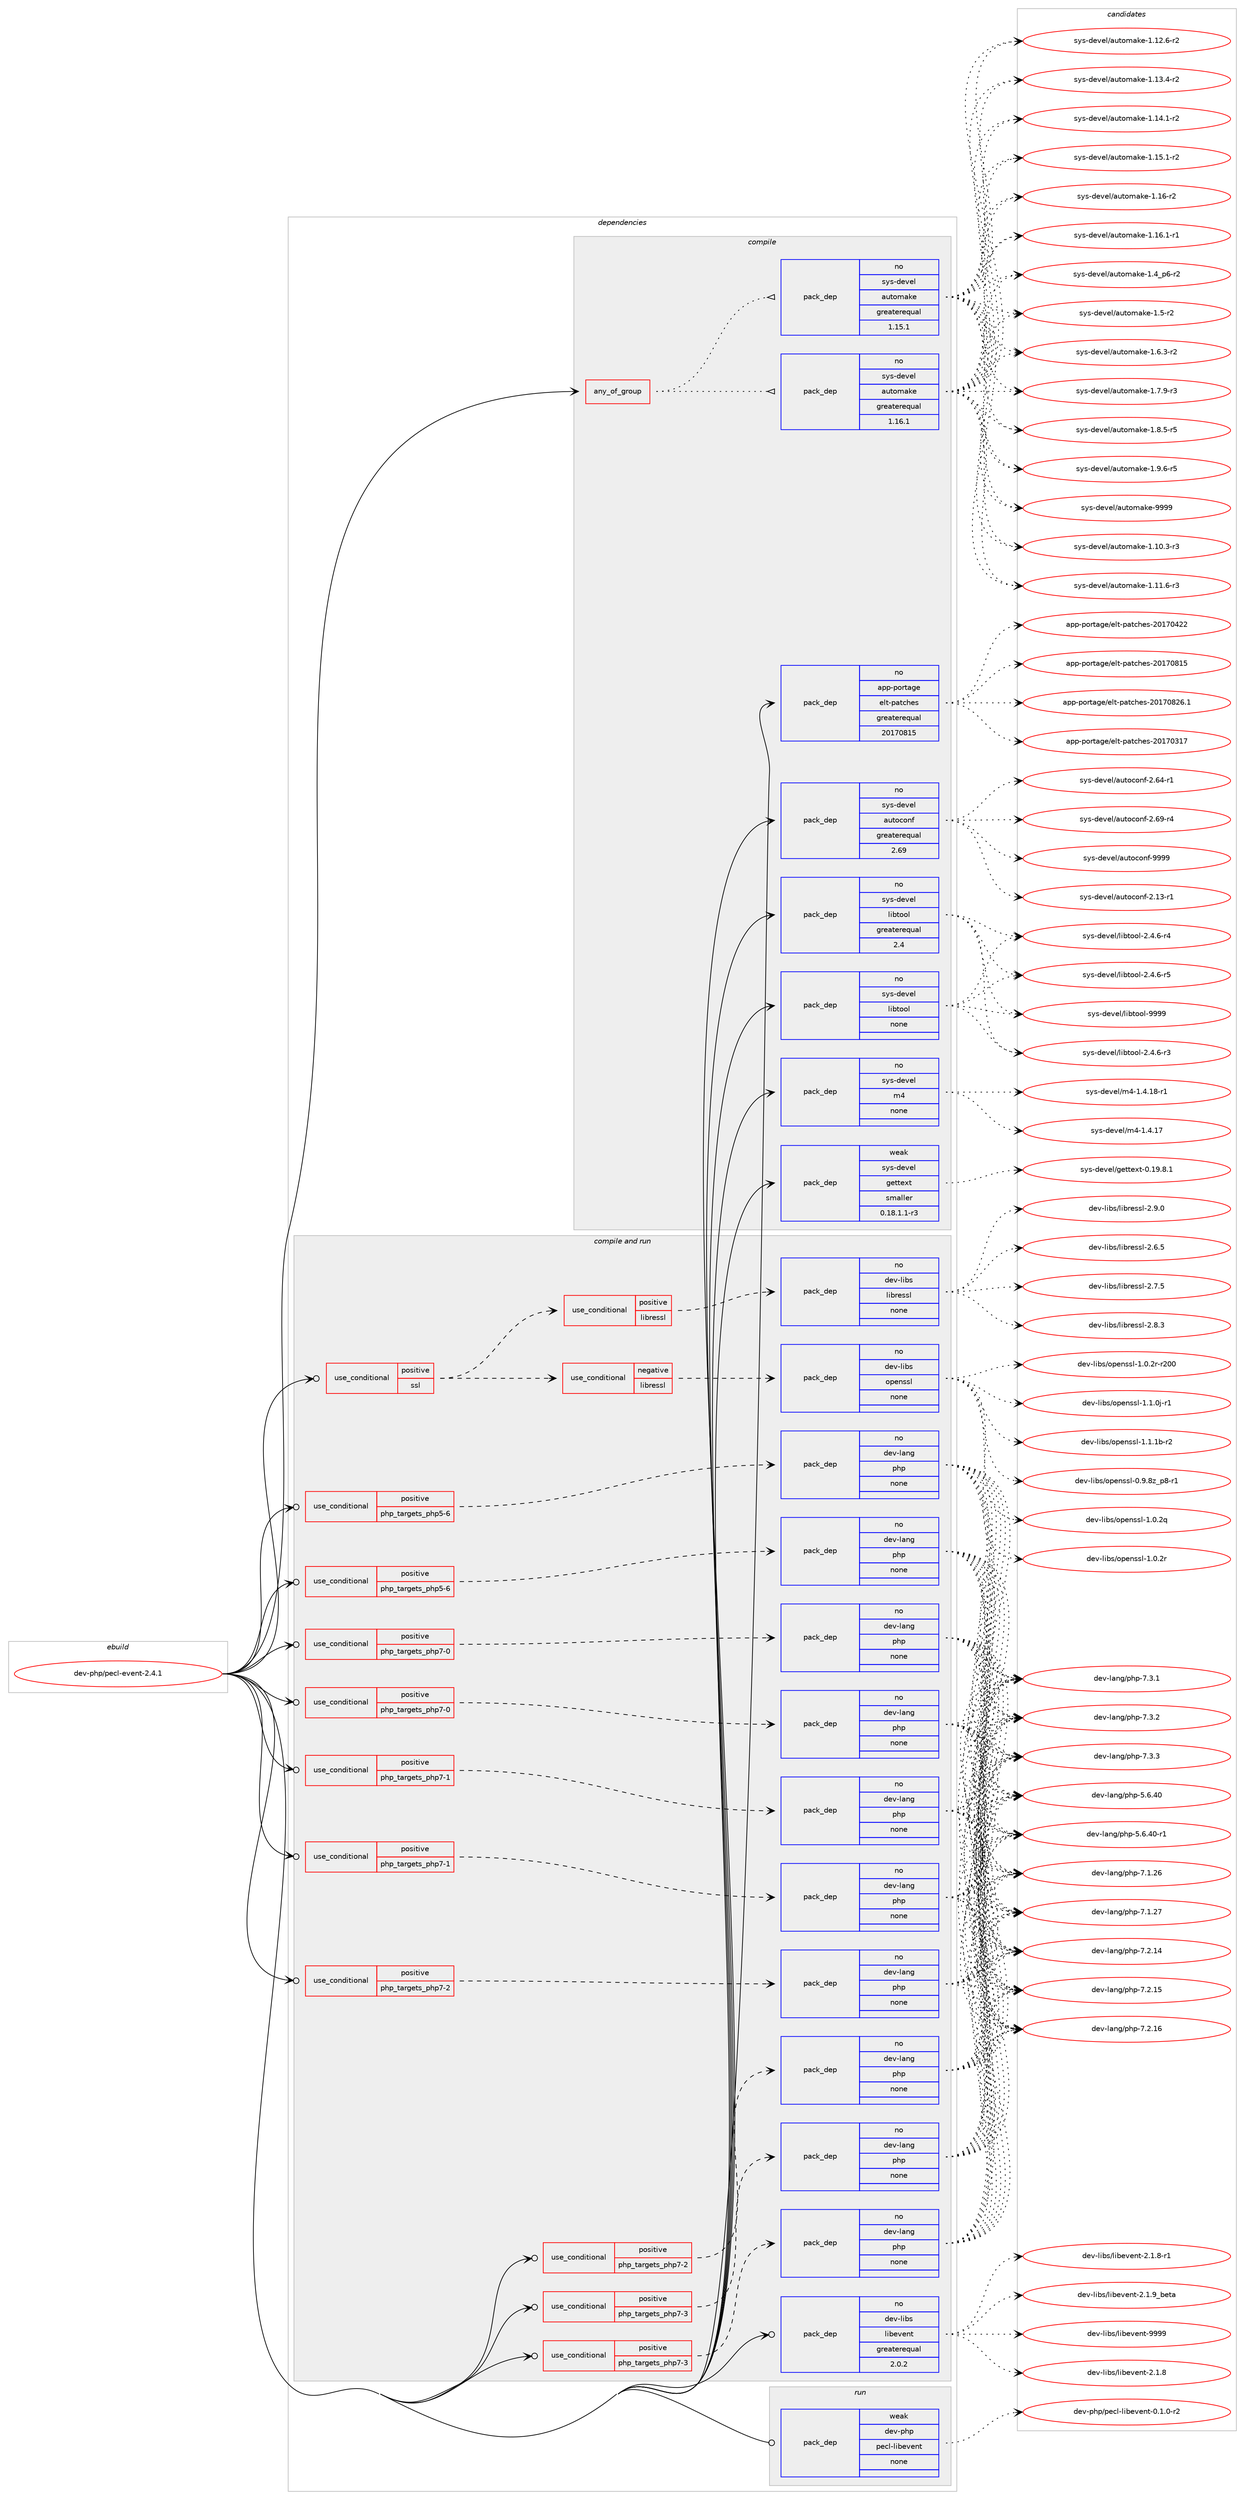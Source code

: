digraph prolog {

# *************
# Graph options
# *************

newrank=true;
concentrate=true;
compound=true;
graph [rankdir=LR,fontname=Helvetica,fontsize=10,ranksep=1.5];#, ranksep=2.5, nodesep=0.2];
edge  [arrowhead=vee];
node  [fontname=Helvetica,fontsize=10];

# **********
# The ebuild
# **********

subgraph cluster_leftcol {
color=gray;
rank=same;
label=<<i>ebuild</i>>;
id [label="dev-php/pecl-event-2.4.1", color=red, width=4, href="../dev-php/pecl-event-2.4.1.svg"];
}

# ****************
# The dependencies
# ****************

subgraph cluster_midcol {
color=gray;
label=<<i>dependencies</i>>;
subgraph cluster_compile {
fillcolor="#eeeeee";
style=filled;
label=<<i>compile</i>>;
subgraph any22546 {
dependency1393651 [label=<<TABLE BORDER="0" CELLBORDER="1" CELLSPACING="0" CELLPADDING="4"><TR><TD CELLPADDING="10">any_of_group</TD></TR></TABLE>>, shape=none, color=red];subgraph pack1001066 {
dependency1393652 [label=<<TABLE BORDER="0" CELLBORDER="1" CELLSPACING="0" CELLPADDING="4" WIDTH="220"><TR><TD ROWSPAN="6" CELLPADDING="30">pack_dep</TD></TR><TR><TD WIDTH="110">no</TD></TR><TR><TD>sys-devel</TD></TR><TR><TD>automake</TD></TR><TR><TD>greaterequal</TD></TR><TR><TD>1.16.1</TD></TR></TABLE>>, shape=none, color=blue];
}
dependency1393651:e -> dependency1393652:w [weight=20,style="dotted",arrowhead="oinv"];
subgraph pack1001067 {
dependency1393653 [label=<<TABLE BORDER="0" CELLBORDER="1" CELLSPACING="0" CELLPADDING="4" WIDTH="220"><TR><TD ROWSPAN="6" CELLPADDING="30">pack_dep</TD></TR><TR><TD WIDTH="110">no</TD></TR><TR><TD>sys-devel</TD></TR><TR><TD>automake</TD></TR><TR><TD>greaterequal</TD></TR><TR><TD>1.15.1</TD></TR></TABLE>>, shape=none, color=blue];
}
dependency1393651:e -> dependency1393653:w [weight=20,style="dotted",arrowhead="oinv"];
}
id:e -> dependency1393651:w [weight=20,style="solid",arrowhead="vee"];
subgraph pack1001068 {
dependency1393654 [label=<<TABLE BORDER="0" CELLBORDER="1" CELLSPACING="0" CELLPADDING="4" WIDTH="220"><TR><TD ROWSPAN="6" CELLPADDING="30">pack_dep</TD></TR><TR><TD WIDTH="110">no</TD></TR><TR><TD>app-portage</TD></TR><TR><TD>elt-patches</TD></TR><TR><TD>greaterequal</TD></TR><TR><TD>20170815</TD></TR></TABLE>>, shape=none, color=blue];
}
id:e -> dependency1393654:w [weight=20,style="solid",arrowhead="vee"];
subgraph pack1001069 {
dependency1393655 [label=<<TABLE BORDER="0" CELLBORDER="1" CELLSPACING="0" CELLPADDING="4" WIDTH="220"><TR><TD ROWSPAN="6" CELLPADDING="30">pack_dep</TD></TR><TR><TD WIDTH="110">no</TD></TR><TR><TD>sys-devel</TD></TR><TR><TD>autoconf</TD></TR><TR><TD>greaterequal</TD></TR><TR><TD>2.69</TD></TR></TABLE>>, shape=none, color=blue];
}
id:e -> dependency1393655:w [weight=20,style="solid",arrowhead="vee"];
subgraph pack1001070 {
dependency1393656 [label=<<TABLE BORDER="0" CELLBORDER="1" CELLSPACING="0" CELLPADDING="4" WIDTH="220"><TR><TD ROWSPAN="6" CELLPADDING="30">pack_dep</TD></TR><TR><TD WIDTH="110">no</TD></TR><TR><TD>sys-devel</TD></TR><TR><TD>libtool</TD></TR><TR><TD>greaterequal</TD></TR><TR><TD>2.4</TD></TR></TABLE>>, shape=none, color=blue];
}
id:e -> dependency1393656:w [weight=20,style="solid",arrowhead="vee"];
subgraph pack1001071 {
dependency1393657 [label=<<TABLE BORDER="0" CELLBORDER="1" CELLSPACING="0" CELLPADDING="4" WIDTH="220"><TR><TD ROWSPAN="6" CELLPADDING="30">pack_dep</TD></TR><TR><TD WIDTH="110">no</TD></TR><TR><TD>sys-devel</TD></TR><TR><TD>libtool</TD></TR><TR><TD>none</TD></TR><TR><TD></TD></TR></TABLE>>, shape=none, color=blue];
}
id:e -> dependency1393657:w [weight=20,style="solid",arrowhead="vee"];
subgraph pack1001072 {
dependency1393658 [label=<<TABLE BORDER="0" CELLBORDER="1" CELLSPACING="0" CELLPADDING="4" WIDTH="220"><TR><TD ROWSPAN="6" CELLPADDING="30">pack_dep</TD></TR><TR><TD WIDTH="110">no</TD></TR><TR><TD>sys-devel</TD></TR><TR><TD>m4</TD></TR><TR><TD>none</TD></TR><TR><TD></TD></TR></TABLE>>, shape=none, color=blue];
}
id:e -> dependency1393658:w [weight=20,style="solid",arrowhead="vee"];
subgraph pack1001073 {
dependency1393659 [label=<<TABLE BORDER="0" CELLBORDER="1" CELLSPACING="0" CELLPADDING="4" WIDTH="220"><TR><TD ROWSPAN="6" CELLPADDING="30">pack_dep</TD></TR><TR><TD WIDTH="110">weak</TD></TR><TR><TD>sys-devel</TD></TR><TR><TD>gettext</TD></TR><TR><TD>smaller</TD></TR><TR><TD>0.18.1.1-r3</TD></TR></TABLE>>, shape=none, color=blue];
}
id:e -> dependency1393659:w [weight=20,style="solid",arrowhead="vee"];
}
subgraph cluster_compileandrun {
fillcolor="#eeeeee";
style=filled;
label=<<i>compile and run</i>>;
subgraph cond369474 {
dependency1393660 [label=<<TABLE BORDER="0" CELLBORDER="1" CELLSPACING="0" CELLPADDING="4"><TR><TD ROWSPAN="3" CELLPADDING="10">use_conditional</TD></TR><TR><TD>positive</TD></TR><TR><TD>php_targets_php5-6</TD></TR></TABLE>>, shape=none, color=red];
subgraph pack1001074 {
dependency1393661 [label=<<TABLE BORDER="0" CELLBORDER="1" CELLSPACING="0" CELLPADDING="4" WIDTH="220"><TR><TD ROWSPAN="6" CELLPADDING="30">pack_dep</TD></TR><TR><TD WIDTH="110">no</TD></TR><TR><TD>dev-lang</TD></TR><TR><TD>php</TD></TR><TR><TD>none</TD></TR><TR><TD></TD></TR></TABLE>>, shape=none, color=blue];
}
dependency1393660:e -> dependency1393661:w [weight=20,style="dashed",arrowhead="vee"];
}
id:e -> dependency1393660:w [weight=20,style="solid",arrowhead="odotvee"];
subgraph cond369475 {
dependency1393662 [label=<<TABLE BORDER="0" CELLBORDER="1" CELLSPACING="0" CELLPADDING="4"><TR><TD ROWSPAN="3" CELLPADDING="10">use_conditional</TD></TR><TR><TD>positive</TD></TR><TR><TD>php_targets_php5-6</TD></TR></TABLE>>, shape=none, color=red];
subgraph pack1001075 {
dependency1393663 [label=<<TABLE BORDER="0" CELLBORDER="1" CELLSPACING="0" CELLPADDING="4" WIDTH="220"><TR><TD ROWSPAN="6" CELLPADDING="30">pack_dep</TD></TR><TR><TD WIDTH="110">no</TD></TR><TR><TD>dev-lang</TD></TR><TR><TD>php</TD></TR><TR><TD>none</TD></TR><TR><TD></TD></TR></TABLE>>, shape=none, color=blue];
}
dependency1393662:e -> dependency1393663:w [weight=20,style="dashed",arrowhead="vee"];
}
id:e -> dependency1393662:w [weight=20,style="solid",arrowhead="odotvee"];
subgraph cond369476 {
dependency1393664 [label=<<TABLE BORDER="0" CELLBORDER="1" CELLSPACING="0" CELLPADDING="4"><TR><TD ROWSPAN="3" CELLPADDING="10">use_conditional</TD></TR><TR><TD>positive</TD></TR><TR><TD>php_targets_php7-0</TD></TR></TABLE>>, shape=none, color=red];
subgraph pack1001076 {
dependency1393665 [label=<<TABLE BORDER="0" CELLBORDER="1" CELLSPACING="0" CELLPADDING="4" WIDTH="220"><TR><TD ROWSPAN="6" CELLPADDING="30">pack_dep</TD></TR><TR><TD WIDTH="110">no</TD></TR><TR><TD>dev-lang</TD></TR><TR><TD>php</TD></TR><TR><TD>none</TD></TR><TR><TD></TD></TR></TABLE>>, shape=none, color=blue];
}
dependency1393664:e -> dependency1393665:w [weight=20,style="dashed",arrowhead="vee"];
}
id:e -> dependency1393664:w [weight=20,style="solid",arrowhead="odotvee"];
subgraph cond369477 {
dependency1393666 [label=<<TABLE BORDER="0" CELLBORDER="1" CELLSPACING="0" CELLPADDING="4"><TR><TD ROWSPAN="3" CELLPADDING="10">use_conditional</TD></TR><TR><TD>positive</TD></TR><TR><TD>php_targets_php7-0</TD></TR></TABLE>>, shape=none, color=red];
subgraph pack1001077 {
dependency1393667 [label=<<TABLE BORDER="0" CELLBORDER="1" CELLSPACING="0" CELLPADDING="4" WIDTH="220"><TR><TD ROWSPAN="6" CELLPADDING="30">pack_dep</TD></TR><TR><TD WIDTH="110">no</TD></TR><TR><TD>dev-lang</TD></TR><TR><TD>php</TD></TR><TR><TD>none</TD></TR><TR><TD></TD></TR></TABLE>>, shape=none, color=blue];
}
dependency1393666:e -> dependency1393667:w [weight=20,style="dashed",arrowhead="vee"];
}
id:e -> dependency1393666:w [weight=20,style="solid",arrowhead="odotvee"];
subgraph cond369478 {
dependency1393668 [label=<<TABLE BORDER="0" CELLBORDER="1" CELLSPACING="0" CELLPADDING="4"><TR><TD ROWSPAN="3" CELLPADDING="10">use_conditional</TD></TR><TR><TD>positive</TD></TR><TR><TD>php_targets_php7-1</TD></TR></TABLE>>, shape=none, color=red];
subgraph pack1001078 {
dependency1393669 [label=<<TABLE BORDER="0" CELLBORDER="1" CELLSPACING="0" CELLPADDING="4" WIDTH="220"><TR><TD ROWSPAN="6" CELLPADDING="30">pack_dep</TD></TR><TR><TD WIDTH="110">no</TD></TR><TR><TD>dev-lang</TD></TR><TR><TD>php</TD></TR><TR><TD>none</TD></TR><TR><TD></TD></TR></TABLE>>, shape=none, color=blue];
}
dependency1393668:e -> dependency1393669:w [weight=20,style="dashed",arrowhead="vee"];
}
id:e -> dependency1393668:w [weight=20,style="solid",arrowhead="odotvee"];
subgraph cond369479 {
dependency1393670 [label=<<TABLE BORDER="0" CELLBORDER="1" CELLSPACING="0" CELLPADDING="4"><TR><TD ROWSPAN="3" CELLPADDING="10">use_conditional</TD></TR><TR><TD>positive</TD></TR><TR><TD>php_targets_php7-1</TD></TR></TABLE>>, shape=none, color=red];
subgraph pack1001079 {
dependency1393671 [label=<<TABLE BORDER="0" CELLBORDER="1" CELLSPACING="0" CELLPADDING="4" WIDTH="220"><TR><TD ROWSPAN="6" CELLPADDING="30">pack_dep</TD></TR><TR><TD WIDTH="110">no</TD></TR><TR><TD>dev-lang</TD></TR><TR><TD>php</TD></TR><TR><TD>none</TD></TR><TR><TD></TD></TR></TABLE>>, shape=none, color=blue];
}
dependency1393670:e -> dependency1393671:w [weight=20,style="dashed",arrowhead="vee"];
}
id:e -> dependency1393670:w [weight=20,style="solid",arrowhead="odotvee"];
subgraph cond369480 {
dependency1393672 [label=<<TABLE BORDER="0" CELLBORDER="1" CELLSPACING="0" CELLPADDING="4"><TR><TD ROWSPAN="3" CELLPADDING="10">use_conditional</TD></TR><TR><TD>positive</TD></TR><TR><TD>php_targets_php7-2</TD></TR></TABLE>>, shape=none, color=red];
subgraph pack1001080 {
dependency1393673 [label=<<TABLE BORDER="0" CELLBORDER="1" CELLSPACING="0" CELLPADDING="4" WIDTH="220"><TR><TD ROWSPAN="6" CELLPADDING="30">pack_dep</TD></TR><TR><TD WIDTH="110">no</TD></TR><TR><TD>dev-lang</TD></TR><TR><TD>php</TD></TR><TR><TD>none</TD></TR><TR><TD></TD></TR></TABLE>>, shape=none, color=blue];
}
dependency1393672:e -> dependency1393673:w [weight=20,style="dashed",arrowhead="vee"];
}
id:e -> dependency1393672:w [weight=20,style="solid",arrowhead="odotvee"];
subgraph cond369481 {
dependency1393674 [label=<<TABLE BORDER="0" CELLBORDER="1" CELLSPACING="0" CELLPADDING="4"><TR><TD ROWSPAN="3" CELLPADDING="10">use_conditional</TD></TR><TR><TD>positive</TD></TR><TR><TD>php_targets_php7-2</TD></TR></TABLE>>, shape=none, color=red];
subgraph pack1001081 {
dependency1393675 [label=<<TABLE BORDER="0" CELLBORDER="1" CELLSPACING="0" CELLPADDING="4" WIDTH="220"><TR><TD ROWSPAN="6" CELLPADDING="30">pack_dep</TD></TR><TR><TD WIDTH="110">no</TD></TR><TR><TD>dev-lang</TD></TR><TR><TD>php</TD></TR><TR><TD>none</TD></TR><TR><TD></TD></TR></TABLE>>, shape=none, color=blue];
}
dependency1393674:e -> dependency1393675:w [weight=20,style="dashed",arrowhead="vee"];
}
id:e -> dependency1393674:w [weight=20,style="solid",arrowhead="odotvee"];
subgraph cond369482 {
dependency1393676 [label=<<TABLE BORDER="0" CELLBORDER="1" CELLSPACING="0" CELLPADDING="4"><TR><TD ROWSPAN="3" CELLPADDING="10">use_conditional</TD></TR><TR><TD>positive</TD></TR><TR><TD>php_targets_php7-3</TD></TR></TABLE>>, shape=none, color=red];
subgraph pack1001082 {
dependency1393677 [label=<<TABLE BORDER="0" CELLBORDER="1" CELLSPACING="0" CELLPADDING="4" WIDTH="220"><TR><TD ROWSPAN="6" CELLPADDING="30">pack_dep</TD></TR><TR><TD WIDTH="110">no</TD></TR><TR><TD>dev-lang</TD></TR><TR><TD>php</TD></TR><TR><TD>none</TD></TR><TR><TD></TD></TR></TABLE>>, shape=none, color=blue];
}
dependency1393676:e -> dependency1393677:w [weight=20,style="dashed",arrowhead="vee"];
}
id:e -> dependency1393676:w [weight=20,style="solid",arrowhead="odotvee"];
subgraph cond369483 {
dependency1393678 [label=<<TABLE BORDER="0" CELLBORDER="1" CELLSPACING="0" CELLPADDING="4"><TR><TD ROWSPAN="3" CELLPADDING="10">use_conditional</TD></TR><TR><TD>positive</TD></TR><TR><TD>php_targets_php7-3</TD></TR></TABLE>>, shape=none, color=red];
subgraph pack1001083 {
dependency1393679 [label=<<TABLE BORDER="0" CELLBORDER="1" CELLSPACING="0" CELLPADDING="4" WIDTH="220"><TR><TD ROWSPAN="6" CELLPADDING="30">pack_dep</TD></TR><TR><TD WIDTH="110">no</TD></TR><TR><TD>dev-lang</TD></TR><TR><TD>php</TD></TR><TR><TD>none</TD></TR><TR><TD></TD></TR></TABLE>>, shape=none, color=blue];
}
dependency1393678:e -> dependency1393679:w [weight=20,style="dashed",arrowhead="vee"];
}
id:e -> dependency1393678:w [weight=20,style="solid",arrowhead="odotvee"];
subgraph cond369484 {
dependency1393680 [label=<<TABLE BORDER="0" CELLBORDER="1" CELLSPACING="0" CELLPADDING="4"><TR><TD ROWSPAN="3" CELLPADDING="10">use_conditional</TD></TR><TR><TD>positive</TD></TR><TR><TD>ssl</TD></TR></TABLE>>, shape=none, color=red];
subgraph cond369485 {
dependency1393681 [label=<<TABLE BORDER="0" CELLBORDER="1" CELLSPACING="0" CELLPADDING="4"><TR><TD ROWSPAN="3" CELLPADDING="10">use_conditional</TD></TR><TR><TD>negative</TD></TR><TR><TD>libressl</TD></TR></TABLE>>, shape=none, color=red];
subgraph pack1001084 {
dependency1393682 [label=<<TABLE BORDER="0" CELLBORDER="1" CELLSPACING="0" CELLPADDING="4" WIDTH="220"><TR><TD ROWSPAN="6" CELLPADDING="30">pack_dep</TD></TR><TR><TD WIDTH="110">no</TD></TR><TR><TD>dev-libs</TD></TR><TR><TD>openssl</TD></TR><TR><TD>none</TD></TR><TR><TD></TD></TR></TABLE>>, shape=none, color=blue];
}
dependency1393681:e -> dependency1393682:w [weight=20,style="dashed",arrowhead="vee"];
}
dependency1393680:e -> dependency1393681:w [weight=20,style="dashed",arrowhead="vee"];
subgraph cond369486 {
dependency1393683 [label=<<TABLE BORDER="0" CELLBORDER="1" CELLSPACING="0" CELLPADDING="4"><TR><TD ROWSPAN="3" CELLPADDING="10">use_conditional</TD></TR><TR><TD>positive</TD></TR><TR><TD>libressl</TD></TR></TABLE>>, shape=none, color=red];
subgraph pack1001085 {
dependency1393684 [label=<<TABLE BORDER="0" CELLBORDER="1" CELLSPACING="0" CELLPADDING="4" WIDTH="220"><TR><TD ROWSPAN="6" CELLPADDING="30">pack_dep</TD></TR><TR><TD WIDTH="110">no</TD></TR><TR><TD>dev-libs</TD></TR><TR><TD>libressl</TD></TR><TR><TD>none</TD></TR><TR><TD></TD></TR></TABLE>>, shape=none, color=blue];
}
dependency1393683:e -> dependency1393684:w [weight=20,style="dashed",arrowhead="vee"];
}
dependency1393680:e -> dependency1393683:w [weight=20,style="dashed",arrowhead="vee"];
}
id:e -> dependency1393680:w [weight=20,style="solid",arrowhead="odotvee"];
subgraph pack1001086 {
dependency1393685 [label=<<TABLE BORDER="0" CELLBORDER="1" CELLSPACING="0" CELLPADDING="4" WIDTH="220"><TR><TD ROWSPAN="6" CELLPADDING="30">pack_dep</TD></TR><TR><TD WIDTH="110">no</TD></TR><TR><TD>dev-libs</TD></TR><TR><TD>libevent</TD></TR><TR><TD>greaterequal</TD></TR><TR><TD>2.0.2</TD></TR></TABLE>>, shape=none, color=blue];
}
id:e -> dependency1393685:w [weight=20,style="solid",arrowhead="odotvee"];
}
subgraph cluster_run {
fillcolor="#eeeeee";
style=filled;
label=<<i>run</i>>;
subgraph pack1001087 {
dependency1393686 [label=<<TABLE BORDER="0" CELLBORDER="1" CELLSPACING="0" CELLPADDING="4" WIDTH="220"><TR><TD ROWSPAN="6" CELLPADDING="30">pack_dep</TD></TR><TR><TD WIDTH="110">weak</TD></TR><TR><TD>dev-php</TD></TR><TR><TD>pecl-libevent</TD></TR><TR><TD>none</TD></TR><TR><TD></TD></TR></TABLE>>, shape=none, color=blue];
}
id:e -> dependency1393686:w [weight=20,style="solid",arrowhead="odot"];
}
}

# **************
# The candidates
# **************

subgraph cluster_choices {
rank=same;
color=gray;
label=<<i>candidates</i>>;

subgraph choice1001066 {
color=black;
nodesep=1;
choice11512111545100101118101108479711711611110997107101454946494846514511451 [label="sys-devel/automake-1.10.3-r3", color=red, width=4,href="../sys-devel/automake-1.10.3-r3.svg"];
choice11512111545100101118101108479711711611110997107101454946494946544511451 [label="sys-devel/automake-1.11.6-r3", color=red, width=4,href="../sys-devel/automake-1.11.6-r3.svg"];
choice11512111545100101118101108479711711611110997107101454946495046544511450 [label="sys-devel/automake-1.12.6-r2", color=red, width=4,href="../sys-devel/automake-1.12.6-r2.svg"];
choice11512111545100101118101108479711711611110997107101454946495146524511450 [label="sys-devel/automake-1.13.4-r2", color=red, width=4,href="../sys-devel/automake-1.13.4-r2.svg"];
choice11512111545100101118101108479711711611110997107101454946495246494511450 [label="sys-devel/automake-1.14.1-r2", color=red, width=4,href="../sys-devel/automake-1.14.1-r2.svg"];
choice11512111545100101118101108479711711611110997107101454946495346494511450 [label="sys-devel/automake-1.15.1-r2", color=red, width=4,href="../sys-devel/automake-1.15.1-r2.svg"];
choice1151211154510010111810110847971171161111099710710145494649544511450 [label="sys-devel/automake-1.16-r2", color=red, width=4,href="../sys-devel/automake-1.16-r2.svg"];
choice11512111545100101118101108479711711611110997107101454946495446494511449 [label="sys-devel/automake-1.16.1-r1", color=red, width=4,href="../sys-devel/automake-1.16.1-r1.svg"];
choice115121115451001011181011084797117116111109971071014549465295112544511450 [label="sys-devel/automake-1.4_p6-r2", color=red, width=4,href="../sys-devel/automake-1.4_p6-r2.svg"];
choice11512111545100101118101108479711711611110997107101454946534511450 [label="sys-devel/automake-1.5-r2", color=red, width=4,href="../sys-devel/automake-1.5-r2.svg"];
choice115121115451001011181011084797117116111109971071014549465446514511450 [label="sys-devel/automake-1.6.3-r2", color=red, width=4,href="../sys-devel/automake-1.6.3-r2.svg"];
choice115121115451001011181011084797117116111109971071014549465546574511451 [label="sys-devel/automake-1.7.9-r3", color=red, width=4,href="../sys-devel/automake-1.7.9-r3.svg"];
choice115121115451001011181011084797117116111109971071014549465646534511453 [label="sys-devel/automake-1.8.5-r5", color=red, width=4,href="../sys-devel/automake-1.8.5-r5.svg"];
choice115121115451001011181011084797117116111109971071014549465746544511453 [label="sys-devel/automake-1.9.6-r5", color=red, width=4,href="../sys-devel/automake-1.9.6-r5.svg"];
choice115121115451001011181011084797117116111109971071014557575757 [label="sys-devel/automake-9999", color=red, width=4,href="../sys-devel/automake-9999.svg"];
dependency1393652:e -> choice11512111545100101118101108479711711611110997107101454946494846514511451:w [style=dotted,weight="100"];
dependency1393652:e -> choice11512111545100101118101108479711711611110997107101454946494946544511451:w [style=dotted,weight="100"];
dependency1393652:e -> choice11512111545100101118101108479711711611110997107101454946495046544511450:w [style=dotted,weight="100"];
dependency1393652:e -> choice11512111545100101118101108479711711611110997107101454946495146524511450:w [style=dotted,weight="100"];
dependency1393652:e -> choice11512111545100101118101108479711711611110997107101454946495246494511450:w [style=dotted,weight="100"];
dependency1393652:e -> choice11512111545100101118101108479711711611110997107101454946495346494511450:w [style=dotted,weight="100"];
dependency1393652:e -> choice1151211154510010111810110847971171161111099710710145494649544511450:w [style=dotted,weight="100"];
dependency1393652:e -> choice11512111545100101118101108479711711611110997107101454946495446494511449:w [style=dotted,weight="100"];
dependency1393652:e -> choice115121115451001011181011084797117116111109971071014549465295112544511450:w [style=dotted,weight="100"];
dependency1393652:e -> choice11512111545100101118101108479711711611110997107101454946534511450:w [style=dotted,weight="100"];
dependency1393652:e -> choice115121115451001011181011084797117116111109971071014549465446514511450:w [style=dotted,weight="100"];
dependency1393652:e -> choice115121115451001011181011084797117116111109971071014549465546574511451:w [style=dotted,weight="100"];
dependency1393652:e -> choice115121115451001011181011084797117116111109971071014549465646534511453:w [style=dotted,weight="100"];
dependency1393652:e -> choice115121115451001011181011084797117116111109971071014549465746544511453:w [style=dotted,weight="100"];
dependency1393652:e -> choice115121115451001011181011084797117116111109971071014557575757:w [style=dotted,weight="100"];
}
subgraph choice1001067 {
color=black;
nodesep=1;
choice11512111545100101118101108479711711611110997107101454946494846514511451 [label="sys-devel/automake-1.10.3-r3", color=red, width=4,href="../sys-devel/automake-1.10.3-r3.svg"];
choice11512111545100101118101108479711711611110997107101454946494946544511451 [label="sys-devel/automake-1.11.6-r3", color=red, width=4,href="../sys-devel/automake-1.11.6-r3.svg"];
choice11512111545100101118101108479711711611110997107101454946495046544511450 [label="sys-devel/automake-1.12.6-r2", color=red, width=4,href="../sys-devel/automake-1.12.6-r2.svg"];
choice11512111545100101118101108479711711611110997107101454946495146524511450 [label="sys-devel/automake-1.13.4-r2", color=red, width=4,href="../sys-devel/automake-1.13.4-r2.svg"];
choice11512111545100101118101108479711711611110997107101454946495246494511450 [label="sys-devel/automake-1.14.1-r2", color=red, width=4,href="../sys-devel/automake-1.14.1-r2.svg"];
choice11512111545100101118101108479711711611110997107101454946495346494511450 [label="sys-devel/automake-1.15.1-r2", color=red, width=4,href="../sys-devel/automake-1.15.1-r2.svg"];
choice1151211154510010111810110847971171161111099710710145494649544511450 [label="sys-devel/automake-1.16-r2", color=red, width=4,href="../sys-devel/automake-1.16-r2.svg"];
choice11512111545100101118101108479711711611110997107101454946495446494511449 [label="sys-devel/automake-1.16.1-r1", color=red, width=4,href="../sys-devel/automake-1.16.1-r1.svg"];
choice115121115451001011181011084797117116111109971071014549465295112544511450 [label="sys-devel/automake-1.4_p6-r2", color=red, width=4,href="../sys-devel/automake-1.4_p6-r2.svg"];
choice11512111545100101118101108479711711611110997107101454946534511450 [label="sys-devel/automake-1.5-r2", color=red, width=4,href="../sys-devel/automake-1.5-r2.svg"];
choice115121115451001011181011084797117116111109971071014549465446514511450 [label="sys-devel/automake-1.6.3-r2", color=red, width=4,href="../sys-devel/automake-1.6.3-r2.svg"];
choice115121115451001011181011084797117116111109971071014549465546574511451 [label="sys-devel/automake-1.7.9-r3", color=red, width=4,href="../sys-devel/automake-1.7.9-r3.svg"];
choice115121115451001011181011084797117116111109971071014549465646534511453 [label="sys-devel/automake-1.8.5-r5", color=red, width=4,href="../sys-devel/automake-1.8.5-r5.svg"];
choice115121115451001011181011084797117116111109971071014549465746544511453 [label="sys-devel/automake-1.9.6-r5", color=red, width=4,href="../sys-devel/automake-1.9.6-r5.svg"];
choice115121115451001011181011084797117116111109971071014557575757 [label="sys-devel/automake-9999", color=red, width=4,href="../sys-devel/automake-9999.svg"];
dependency1393653:e -> choice11512111545100101118101108479711711611110997107101454946494846514511451:w [style=dotted,weight="100"];
dependency1393653:e -> choice11512111545100101118101108479711711611110997107101454946494946544511451:w [style=dotted,weight="100"];
dependency1393653:e -> choice11512111545100101118101108479711711611110997107101454946495046544511450:w [style=dotted,weight="100"];
dependency1393653:e -> choice11512111545100101118101108479711711611110997107101454946495146524511450:w [style=dotted,weight="100"];
dependency1393653:e -> choice11512111545100101118101108479711711611110997107101454946495246494511450:w [style=dotted,weight="100"];
dependency1393653:e -> choice11512111545100101118101108479711711611110997107101454946495346494511450:w [style=dotted,weight="100"];
dependency1393653:e -> choice1151211154510010111810110847971171161111099710710145494649544511450:w [style=dotted,weight="100"];
dependency1393653:e -> choice11512111545100101118101108479711711611110997107101454946495446494511449:w [style=dotted,weight="100"];
dependency1393653:e -> choice115121115451001011181011084797117116111109971071014549465295112544511450:w [style=dotted,weight="100"];
dependency1393653:e -> choice11512111545100101118101108479711711611110997107101454946534511450:w [style=dotted,weight="100"];
dependency1393653:e -> choice115121115451001011181011084797117116111109971071014549465446514511450:w [style=dotted,weight="100"];
dependency1393653:e -> choice115121115451001011181011084797117116111109971071014549465546574511451:w [style=dotted,weight="100"];
dependency1393653:e -> choice115121115451001011181011084797117116111109971071014549465646534511453:w [style=dotted,weight="100"];
dependency1393653:e -> choice115121115451001011181011084797117116111109971071014549465746544511453:w [style=dotted,weight="100"];
dependency1393653:e -> choice115121115451001011181011084797117116111109971071014557575757:w [style=dotted,weight="100"];
}
subgraph choice1001068 {
color=black;
nodesep=1;
choice97112112451121111141169710310147101108116451129711699104101115455048495548514955 [label="app-portage/elt-patches-20170317", color=red, width=4,href="../app-portage/elt-patches-20170317.svg"];
choice97112112451121111141169710310147101108116451129711699104101115455048495548525050 [label="app-portage/elt-patches-20170422", color=red, width=4,href="../app-portage/elt-patches-20170422.svg"];
choice97112112451121111141169710310147101108116451129711699104101115455048495548564953 [label="app-portage/elt-patches-20170815", color=red, width=4,href="../app-portage/elt-patches-20170815.svg"];
choice971121124511211111411697103101471011081164511297116991041011154550484955485650544649 [label="app-portage/elt-patches-20170826.1", color=red, width=4,href="../app-portage/elt-patches-20170826.1.svg"];
dependency1393654:e -> choice97112112451121111141169710310147101108116451129711699104101115455048495548514955:w [style=dotted,weight="100"];
dependency1393654:e -> choice97112112451121111141169710310147101108116451129711699104101115455048495548525050:w [style=dotted,weight="100"];
dependency1393654:e -> choice97112112451121111141169710310147101108116451129711699104101115455048495548564953:w [style=dotted,weight="100"];
dependency1393654:e -> choice971121124511211111411697103101471011081164511297116991041011154550484955485650544649:w [style=dotted,weight="100"];
}
subgraph choice1001069 {
color=black;
nodesep=1;
choice1151211154510010111810110847971171161119911111010245504649514511449 [label="sys-devel/autoconf-2.13-r1", color=red, width=4,href="../sys-devel/autoconf-2.13-r1.svg"];
choice1151211154510010111810110847971171161119911111010245504654524511449 [label="sys-devel/autoconf-2.64-r1", color=red, width=4,href="../sys-devel/autoconf-2.64-r1.svg"];
choice1151211154510010111810110847971171161119911111010245504654574511452 [label="sys-devel/autoconf-2.69-r4", color=red, width=4,href="../sys-devel/autoconf-2.69-r4.svg"];
choice115121115451001011181011084797117116111991111101024557575757 [label="sys-devel/autoconf-9999", color=red, width=4,href="../sys-devel/autoconf-9999.svg"];
dependency1393655:e -> choice1151211154510010111810110847971171161119911111010245504649514511449:w [style=dotted,weight="100"];
dependency1393655:e -> choice1151211154510010111810110847971171161119911111010245504654524511449:w [style=dotted,weight="100"];
dependency1393655:e -> choice1151211154510010111810110847971171161119911111010245504654574511452:w [style=dotted,weight="100"];
dependency1393655:e -> choice115121115451001011181011084797117116111991111101024557575757:w [style=dotted,weight="100"];
}
subgraph choice1001070 {
color=black;
nodesep=1;
choice1151211154510010111810110847108105981161111111084550465246544511451 [label="sys-devel/libtool-2.4.6-r3", color=red, width=4,href="../sys-devel/libtool-2.4.6-r3.svg"];
choice1151211154510010111810110847108105981161111111084550465246544511452 [label="sys-devel/libtool-2.4.6-r4", color=red, width=4,href="../sys-devel/libtool-2.4.6-r4.svg"];
choice1151211154510010111810110847108105981161111111084550465246544511453 [label="sys-devel/libtool-2.4.6-r5", color=red, width=4,href="../sys-devel/libtool-2.4.6-r5.svg"];
choice1151211154510010111810110847108105981161111111084557575757 [label="sys-devel/libtool-9999", color=red, width=4,href="../sys-devel/libtool-9999.svg"];
dependency1393656:e -> choice1151211154510010111810110847108105981161111111084550465246544511451:w [style=dotted,weight="100"];
dependency1393656:e -> choice1151211154510010111810110847108105981161111111084550465246544511452:w [style=dotted,weight="100"];
dependency1393656:e -> choice1151211154510010111810110847108105981161111111084550465246544511453:w [style=dotted,weight="100"];
dependency1393656:e -> choice1151211154510010111810110847108105981161111111084557575757:w [style=dotted,weight="100"];
}
subgraph choice1001071 {
color=black;
nodesep=1;
choice1151211154510010111810110847108105981161111111084550465246544511451 [label="sys-devel/libtool-2.4.6-r3", color=red, width=4,href="../sys-devel/libtool-2.4.6-r3.svg"];
choice1151211154510010111810110847108105981161111111084550465246544511452 [label="sys-devel/libtool-2.4.6-r4", color=red, width=4,href="../sys-devel/libtool-2.4.6-r4.svg"];
choice1151211154510010111810110847108105981161111111084550465246544511453 [label="sys-devel/libtool-2.4.6-r5", color=red, width=4,href="../sys-devel/libtool-2.4.6-r5.svg"];
choice1151211154510010111810110847108105981161111111084557575757 [label="sys-devel/libtool-9999", color=red, width=4,href="../sys-devel/libtool-9999.svg"];
dependency1393657:e -> choice1151211154510010111810110847108105981161111111084550465246544511451:w [style=dotted,weight="100"];
dependency1393657:e -> choice1151211154510010111810110847108105981161111111084550465246544511452:w [style=dotted,weight="100"];
dependency1393657:e -> choice1151211154510010111810110847108105981161111111084550465246544511453:w [style=dotted,weight="100"];
dependency1393657:e -> choice1151211154510010111810110847108105981161111111084557575757:w [style=dotted,weight="100"];
}
subgraph choice1001072 {
color=black;
nodesep=1;
choice11512111545100101118101108471095245494652464955 [label="sys-devel/m4-1.4.17", color=red, width=4,href="../sys-devel/m4-1.4.17.svg"];
choice115121115451001011181011084710952454946524649564511449 [label="sys-devel/m4-1.4.18-r1", color=red, width=4,href="../sys-devel/m4-1.4.18-r1.svg"];
dependency1393658:e -> choice11512111545100101118101108471095245494652464955:w [style=dotted,weight="100"];
dependency1393658:e -> choice115121115451001011181011084710952454946524649564511449:w [style=dotted,weight="100"];
}
subgraph choice1001073 {
color=black;
nodesep=1;
choice1151211154510010111810110847103101116116101120116454846495746564649 [label="sys-devel/gettext-0.19.8.1", color=red, width=4,href="../sys-devel/gettext-0.19.8.1.svg"];
dependency1393659:e -> choice1151211154510010111810110847103101116116101120116454846495746564649:w [style=dotted,weight="100"];
}
subgraph choice1001074 {
color=black;
nodesep=1;
choice10010111845108971101034711210411245534654465248 [label="dev-lang/php-5.6.40", color=red, width=4,href="../dev-lang/php-5.6.40.svg"];
choice100101118451089711010347112104112455346544652484511449 [label="dev-lang/php-5.6.40-r1", color=red, width=4,href="../dev-lang/php-5.6.40-r1.svg"];
choice10010111845108971101034711210411245554649465054 [label="dev-lang/php-7.1.26", color=red, width=4,href="../dev-lang/php-7.1.26.svg"];
choice10010111845108971101034711210411245554649465055 [label="dev-lang/php-7.1.27", color=red, width=4,href="../dev-lang/php-7.1.27.svg"];
choice10010111845108971101034711210411245554650464952 [label="dev-lang/php-7.2.14", color=red, width=4,href="../dev-lang/php-7.2.14.svg"];
choice10010111845108971101034711210411245554650464953 [label="dev-lang/php-7.2.15", color=red, width=4,href="../dev-lang/php-7.2.15.svg"];
choice10010111845108971101034711210411245554650464954 [label="dev-lang/php-7.2.16", color=red, width=4,href="../dev-lang/php-7.2.16.svg"];
choice100101118451089711010347112104112455546514649 [label="dev-lang/php-7.3.1", color=red, width=4,href="../dev-lang/php-7.3.1.svg"];
choice100101118451089711010347112104112455546514650 [label="dev-lang/php-7.3.2", color=red, width=4,href="../dev-lang/php-7.3.2.svg"];
choice100101118451089711010347112104112455546514651 [label="dev-lang/php-7.3.3", color=red, width=4,href="../dev-lang/php-7.3.3.svg"];
dependency1393661:e -> choice10010111845108971101034711210411245534654465248:w [style=dotted,weight="100"];
dependency1393661:e -> choice100101118451089711010347112104112455346544652484511449:w [style=dotted,weight="100"];
dependency1393661:e -> choice10010111845108971101034711210411245554649465054:w [style=dotted,weight="100"];
dependency1393661:e -> choice10010111845108971101034711210411245554649465055:w [style=dotted,weight="100"];
dependency1393661:e -> choice10010111845108971101034711210411245554650464952:w [style=dotted,weight="100"];
dependency1393661:e -> choice10010111845108971101034711210411245554650464953:w [style=dotted,weight="100"];
dependency1393661:e -> choice10010111845108971101034711210411245554650464954:w [style=dotted,weight="100"];
dependency1393661:e -> choice100101118451089711010347112104112455546514649:w [style=dotted,weight="100"];
dependency1393661:e -> choice100101118451089711010347112104112455546514650:w [style=dotted,weight="100"];
dependency1393661:e -> choice100101118451089711010347112104112455546514651:w [style=dotted,weight="100"];
}
subgraph choice1001075 {
color=black;
nodesep=1;
choice10010111845108971101034711210411245534654465248 [label="dev-lang/php-5.6.40", color=red, width=4,href="../dev-lang/php-5.6.40.svg"];
choice100101118451089711010347112104112455346544652484511449 [label="dev-lang/php-5.6.40-r1", color=red, width=4,href="../dev-lang/php-5.6.40-r1.svg"];
choice10010111845108971101034711210411245554649465054 [label="dev-lang/php-7.1.26", color=red, width=4,href="../dev-lang/php-7.1.26.svg"];
choice10010111845108971101034711210411245554649465055 [label="dev-lang/php-7.1.27", color=red, width=4,href="../dev-lang/php-7.1.27.svg"];
choice10010111845108971101034711210411245554650464952 [label="dev-lang/php-7.2.14", color=red, width=4,href="../dev-lang/php-7.2.14.svg"];
choice10010111845108971101034711210411245554650464953 [label="dev-lang/php-7.2.15", color=red, width=4,href="../dev-lang/php-7.2.15.svg"];
choice10010111845108971101034711210411245554650464954 [label="dev-lang/php-7.2.16", color=red, width=4,href="../dev-lang/php-7.2.16.svg"];
choice100101118451089711010347112104112455546514649 [label="dev-lang/php-7.3.1", color=red, width=4,href="../dev-lang/php-7.3.1.svg"];
choice100101118451089711010347112104112455546514650 [label="dev-lang/php-7.3.2", color=red, width=4,href="../dev-lang/php-7.3.2.svg"];
choice100101118451089711010347112104112455546514651 [label="dev-lang/php-7.3.3", color=red, width=4,href="../dev-lang/php-7.3.3.svg"];
dependency1393663:e -> choice10010111845108971101034711210411245534654465248:w [style=dotted,weight="100"];
dependency1393663:e -> choice100101118451089711010347112104112455346544652484511449:w [style=dotted,weight="100"];
dependency1393663:e -> choice10010111845108971101034711210411245554649465054:w [style=dotted,weight="100"];
dependency1393663:e -> choice10010111845108971101034711210411245554649465055:w [style=dotted,weight="100"];
dependency1393663:e -> choice10010111845108971101034711210411245554650464952:w [style=dotted,weight="100"];
dependency1393663:e -> choice10010111845108971101034711210411245554650464953:w [style=dotted,weight="100"];
dependency1393663:e -> choice10010111845108971101034711210411245554650464954:w [style=dotted,weight="100"];
dependency1393663:e -> choice100101118451089711010347112104112455546514649:w [style=dotted,weight="100"];
dependency1393663:e -> choice100101118451089711010347112104112455546514650:w [style=dotted,weight="100"];
dependency1393663:e -> choice100101118451089711010347112104112455546514651:w [style=dotted,weight="100"];
}
subgraph choice1001076 {
color=black;
nodesep=1;
choice10010111845108971101034711210411245534654465248 [label="dev-lang/php-5.6.40", color=red, width=4,href="../dev-lang/php-5.6.40.svg"];
choice100101118451089711010347112104112455346544652484511449 [label="dev-lang/php-5.6.40-r1", color=red, width=4,href="../dev-lang/php-5.6.40-r1.svg"];
choice10010111845108971101034711210411245554649465054 [label="dev-lang/php-7.1.26", color=red, width=4,href="../dev-lang/php-7.1.26.svg"];
choice10010111845108971101034711210411245554649465055 [label="dev-lang/php-7.1.27", color=red, width=4,href="../dev-lang/php-7.1.27.svg"];
choice10010111845108971101034711210411245554650464952 [label="dev-lang/php-7.2.14", color=red, width=4,href="../dev-lang/php-7.2.14.svg"];
choice10010111845108971101034711210411245554650464953 [label="dev-lang/php-7.2.15", color=red, width=4,href="../dev-lang/php-7.2.15.svg"];
choice10010111845108971101034711210411245554650464954 [label="dev-lang/php-7.2.16", color=red, width=4,href="../dev-lang/php-7.2.16.svg"];
choice100101118451089711010347112104112455546514649 [label="dev-lang/php-7.3.1", color=red, width=4,href="../dev-lang/php-7.3.1.svg"];
choice100101118451089711010347112104112455546514650 [label="dev-lang/php-7.3.2", color=red, width=4,href="../dev-lang/php-7.3.2.svg"];
choice100101118451089711010347112104112455546514651 [label="dev-lang/php-7.3.3", color=red, width=4,href="../dev-lang/php-7.3.3.svg"];
dependency1393665:e -> choice10010111845108971101034711210411245534654465248:w [style=dotted,weight="100"];
dependency1393665:e -> choice100101118451089711010347112104112455346544652484511449:w [style=dotted,weight="100"];
dependency1393665:e -> choice10010111845108971101034711210411245554649465054:w [style=dotted,weight="100"];
dependency1393665:e -> choice10010111845108971101034711210411245554649465055:w [style=dotted,weight="100"];
dependency1393665:e -> choice10010111845108971101034711210411245554650464952:w [style=dotted,weight="100"];
dependency1393665:e -> choice10010111845108971101034711210411245554650464953:w [style=dotted,weight="100"];
dependency1393665:e -> choice10010111845108971101034711210411245554650464954:w [style=dotted,weight="100"];
dependency1393665:e -> choice100101118451089711010347112104112455546514649:w [style=dotted,weight="100"];
dependency1393665:e -> choice100101118451089711010347112104112455546514650:w [style=dotted,weight="100"];
dependency1393665:e -> choice100101118451089711010347112104112455546514651:w [style=dotted,weight="100"];
}
subgraph choice1001077 {
color=black;
nodesep=1;
choice10010111845108971101034711210411245534654465248 [label="dev-lang/php-5.6.40", color=red, width=4,href="../dev-lang/php-5.6.40.svg"];
choice100101118451089711010347112104112455346544652484511449 [label="dev-lang/php-5.6.40-r1", color=red, width=4,href="../dev-lang/php-5.6.40-r1.svg"];
choice10010111845108971101034711210411245554649465054 [label="dev-lang/php-7.1.26", color=red, width=4,href="../dev-lang/php-7.1.26.svg"];
choice10010111845108971101034711210411245554649465055 [label="dev-lang/php-7.1.27", color=red, width=4,href="../dev-lang/php-7.1.27.svg"];
choice10010111845108971101034711210411245554650464952 [label="dev-lang/php-7.2.14", color=red, width=4,href="../dev-lang/php-7.2.14.svg"];
choice10010111845108971101034711210411245554650464953 [label="dev-lang/php-7.2.15", color=red, width=4,href="../dev-lang/php-7.2.15.svg"];
choice10010111845108971101034711210411245554650464954 [label="dev-lang/php-7.2.16", color=red, width=4,href="../dev-lang/php-7.2.16.svg"];
choice100101118451089711010347112104112455546514649 [label="dev-lang/php-7.3.1", color=red, width=4,href="../dev-lang/php-7.3.1.svg"];
choice100101118451089711010347112104112455546514650 [label="dev-lang/php-7.3.2", color=red, width=4,href="../dev-lang/php-7.3.2.svg"];
choice100101118451089711010347112104112455546514651 [label="dev-lang/php-7.3.3", color=red, width=4,href="../dev-lang/php-7.3.3.svg"];
dependency1393667:e -> choice10010111845108971101034711210411245534654465248:w [style=dotted,weight="100"];
dependency1393667:e -> choice100101118451089711010347112104112455346544652484511449:w [style=dotted,weight="100"];
dependency1393667:e -> choice10010111845108971101034711210411245554649465054:w [style=dotted,weight="100"];
dependency1393667:e -> choice10010111845108971101034711210411245554649465055:w [style=dotted,weight="100"];
dependency1393667:e -> choice10010111845108971101034711210411245554650464952:w [style=dotted,weight="100"];
dependency1393667:e -> choice10010111845108971101034711210411245554650464953:w [style=dotted,weight="100"];
dependency1393667:e -> choice10010111845108971101034711210411245554650464954:w [style=dotted,weight="100"];
dependency1393667:e -> choice100101118451089711010347112104112455546514649:w [style=dotted,weight="100"];
dependency1393667:e -> choice100101118451089711010347112104112455546514650:w [style=dotted,weight="100"];
dependency1393667:e -> choice100101118451089711010347112104112455546514651:w [style=dotted,weight="100"];
}
subgraph choice1001078 {
color=black;
nodesep=1;
choice10010111845108971101034711210411245534654465248 [label="dev-lang/php-5.6.40", color=red, width=4,href="../dev-lang/php-5.6.40.svg"];
choice100101118451089711010347112104112455346544652484511449 [label="dev-lang/php-5.6.40-r1", color=red, width=4,href="../dev-lang/php-5.6.40-r1.svg"];
choice10010111845108971101034711210411245554649465054 [label="dev-lang/php-7.1.26", color=red, width=4,href="../dev-lang/php-7.1.26.svg"];
choice10010111845108971101034711210411245554649465055 [label="dev-lang/php-7.1.27", color=red, width=4,href="../dev-lang/php-7.1.27.svg"];
choice10010111845108971101034711210411245554650464952 [label="dev-lang/php-7.2.14", color=red, width=4,href="../dev-lang/php-7.2.14.svg"];
choice10010111845108971101034711210411245554650464953 [label="dev-lang/php-7.2.15", color=red, width=4,href="../dev-lang/php-7.2.15.svg"];
choice10010111845108971101034711210411245554650464954 [label="dev-lang/php-7.2.16", color=red, width=4,href="../dev-lang/php-7.2.16.svg"];
choice100101118451089711010347112104112455546514649 [label="dev-lang/php-7.3.1", color=red, width=4,href="../dev-lang/php-7.3.1.svg"];
choice100101118451089711010347112104112455546514650 [label="dev-lang/php-7.3.2", color=red, width=4,href="../dev-lang/php-7.3.2.svg"];
choice100101118451089711010347112104112455546514651 [label="dev-lang/php-7.3.3", color=red, width=4,href="../dev-lang/php-7.3.3.svg"];
dependency1393669:e -> choice10010111845108971101034711210411245534654465248:w [style=dotted,weight="100"];
dependency1393669:e -> choice100101118451089711010347112104112455346544652484511449:w [style=dotted,weight="100"];
dependency1393669:e -> choice10010111845108971101034711210411245554649465054:w [style=dotted,weight="100"];
dependency1393669:e -> choice10010111845108971101034711210411245554649465055:w [style=dotted,weight="100"];
dependency1393669:e -> choice10010111845108971101034711210411245554650464952:w [style=dotted,weight="100"];
dependency1393669:e -> choice10010111845108971101034711210411245554650464953:w [style=dotted,weight="100"];
dependency1393669:e -> choice10010111845108971101034711210411245554650464954:w [style=dotted,weight="100"];
dependency1393669:e -> choice100101118451089711010347112104112455546514649:w [style=dotted,weight="100"];
dependency1393669:e -> choice100101118451089711010347112104112455546514650:w [style=dotted,weight="100"];
dependency1393669:e -> choice100101118451089711010347112104112455546514651:w [style=dotted,weight="100"];
}
subgraph choice1001079 {
color=black;
nodesep=1;
choice10010111845108971101034711210411245534654465248 [label="dev-lang/php-5.6.40", color=red, width=4,href="../dev-lang/php-5.6.40.svg"];
choice100101118451089711010347112104112455346544652484511449 [label="dev-lang/php-5.6.40-r1", color=red, width=4,href="../dev-lang/php-5.6.40-r1.svg"];
choice10010111845108971101034711210411245554649465054 [label="dev-lang/php-7.1.26", color=red, width=4,href="../dev-lang/php-7.1.26.svg"];
choice10010111845108971101034711210411245554649465055 [label="dev-lang/php-7.1.27", color=red, width=4,href="../dev-lang/php-7.1.27.svg"];
choice10010111845108971101034711210411245554650464952 [label="dev-lang/php-7.2.14", color=red, width=4,href="../dev-lang/php-7.2.14.svg"];
choice10010111845108971101034711210411245554650464953 [label="dev-lang/php-7.2.15", color=red, width=4,href="../dev-lang/php-7.2.15.svg"];
choice10010111845108971101034711210411245554650464954 [label="dev-lang/php-7.2.16", color=red, width=4,href="../dev-lang/php-7.2.16.svg"];
choice100101118451089711010347112104112455546514649 [label="dev-lang/php-7.3.1", color=red, width=4,href="../dev-lang/php-7.3.1.svg"];
choice100101118451089711010347112104112455546514650 [label="dev-lang/php-7.3.2", color=red, width=4,href="../dev-lang/php-7.3.2.svg"];
choice100101118451089711010347112104112455546514651 [label="dev-lang/php-7.3.3", color=red, width=4,href="../dev-lang/php-7.3.3.svg"];
dependency1393671:e -> choice10010111845108971101034711210411245534654465248:w [style=dotted,weight="100"];
dependency1393671:e -> choice100101118451089711010347112104112455346544652484511449:w [style=dotted,weight="100"];
dependency1393671:e -> choice10010111845108971101034711210411245554649465054:w [style=dotted,weight="100"];
dependency1393671:e -> choice10010111845108971101034711210411245554649465055:w [style=dotted,weight="100"];
dependency1393671:e -> choice10010111845108971101034711210411245554650464952:w [style=dotted,weight="100"];
dependency1393671:e -> choice10010111845108971101034711210411245554650464953:w [style=dotted,weight="100"];
dependency1393671:e -> choice10010111845108971101034711210411245554650464954:w [style=dotted,weight="100"];
dependency1393671:e -> choice100101118451089711010347112104112455546514649:w [style=dotted,weight="100"];
dependency1393671:e -> choice100101118451089711010347112104112455546514650:w [style=dotted,weight="100"];
dependency1393671:e -> choice100101118451089711010347112104112455546514651:w [style=dotted,weight="100"];
}
subgraph choice1001080 {
color=black;
nodesep=1;
choice10010111845108971101034711210411245534654465248 [label="dev-lang/php-5.6.40", color=red, width=4,href="../dev-lang/php-5.6.40.svg"];
choice100101118451089711010347112104112455346544652484511449 [label="dev-lang/php-5.6.40-r1", color=red, width=4,href="../dev-lang/php-5.6.40-r1.svg"];
choice10010111845108971101034711210411245554649465054 [label="dev-lang/php-7.1.26", color=red, width=4,href="../dev-lang/php-7.1.26.svg"];
choice10010111845108971101034711210411245554649465055 [label="dev-lang/php-7.1.27", color=red, width=4,href="../dev-lang/php-7.1.27.svg"];
choice10010111845108971101034711210411245554650464952 [label="dev-lang/php-7.2.14", color=red, width=4,href="../dev-lang/php-7.2.14.svg"];
choice10010111845108971101034711210411245554650464953 [label="dev-lang/php-7.2.15", color=red, width=4,href="../dev-lang/php-7.2.15.svg"];
choice10010111845108971101034711210411245554650464954 [label="dev-lang/php-7.2.16", color=red, width=4,href="../dev-lang/php-7.2.16.svg"];
choice100101118451089711010347112104112455546514649 [label="dev-lang/php-7.3.1", color=red, width=4,href="../dev-lang/php-7.3.1.svg"];
choice100101118451089711010347112104112455546514650 [label="dev-lang/php-7.3.2", color=red, width=4,href="../dev-lang/php-7.3.2.svg"];
choice100101118451089711010347112104112455546514651 [label="dev-lang/php-7.3.3", color=red, width=4,href="../dev-lang/php-7.3.3.svg"];
dependency1393673:e -> choice10010111845108971101034711210411245534654465248:w [style=dotted,weight="100"];
dependency1393673:e -> choice100101118451089711010347112104112455346544652484511449:w [style=dotted,weight="100"];
dependency1393673:e -> choice10010111845108971101034711210411245554649465054:w [style=dotted,weight="100"];
dependency1393673:e -> choice10010111845108971101034711210411245554649465055:w [style=dotted,weight="100"];
dependency1393673:e -> choice10010111845108971101034711210411245554650464952:w [style=dotted,weight="100"];
dependency1393673:e -> choice10010111845108971101034711210411245554650464953:w [style=dotted,weight="100"];
dependency1393673:e -> choice10010111845108971101034711210411245554650464954:w [style=dotted,weight="100"];
dependency1393673:e -> choice100101118451089711010347112104112455546514649:w [style=dotted,weight="100"];
dependency1393673:e -> choice100101118451089711010347112104112455546514650:w [style=dotted,weight="100"];
dependency1393673:e -> choice100101118451089711010347112104112455546514651:w [style=dotted,weight="100"];
}
subgraph choice1001081 {
color=black;
nodesep=1;
choice10010111845108971101034711210411245534654465248 [label="dev-lang/php-5.6.40", color=red, width=4,href="../dev-lang/php-5.6.40.svg"];
choice100101118451089711010347112104112455346544652484511449 [label="dev-lang/php-5.6.40-r1", color=red, width=4,href="../dev-lang/php-5.6.40-r1.svg"];
choice10010111845108971101034711210411245554649465054 [label="dev-lang/php-7.1.26", color=red, width=4,href="../dev-lang/php-7.1.26.svg"];
choice10010111845108971101034711210411245554649465055 [label="dev-lang/php-7.1.27", color=red, width=4,href="../dev-lang/php-7.1.27.svg"];
choice10010111845108971101034711210411245554650464952 [label="dev-lang/php-7.2.14", color=red, width=4,href="../dev-lang/php-7.2.14.svg"];
choice10010111845108971101034711210411245554650464953 [label="dev-lang/php-7.2.15", color=red, width=4,href="../dev-lang/php-7.2.15.svg"];
choice10010111845108971101034711210411245554650464954 [label="dev-lang/php-7.2.16", color=red, width=4,href="../dev-lang/php-7.2.16.svg"];
choice100101118451089711010347112104112455546514649 [label="dev-lang/php-7.3.1", color=red, width=4,href="../dev-lang/php-7.3.1.svg"];
choice100101118451089711010347112104112455546514650 [label="dev-lang/php-7.3.2", color=red, width=4,href="../dev-lang/php-7.3.2.svg"];
choice100101118451089711010347112104112455546514651 [label="dev-lang/php-7.3.3", color=red, width=4,href="../dev-lang/php-7.3.3.svg"];
dependency1393675:e -> choice10010111845108971101034711210411245534654465248:w [style=dotted,weight="100"];
dependency1393675:e -> choice100101118451089711010347112104112455346544652484511449:w [style=dotted,weight="100"];
dependency1393675:e -> choice10010111845108971101034711210411245554649465054:w [style=dotted,weight="100"];
dependency1393675:e -> choice10010111845108971101034711210411245554649465055:w [style=dotted,weight="100"];
dependency1393675:e -> choice10010111845108971101034711210411245554650464952:w [style=dotted,weight="100"];
dependency1393675:e -> choice10010111845108971101034711210411245554650464953:w [style=dotted,weight="100"];
dependency1393675:e -> choice10010111845108971101034711210411245554650464954:w [style=dotted,weight="100"];
dependency1393675:e -> choice100101118451089711010347112104112455546514649:w [style=dotted,weight="100"];
dependency1393675:e -> choice100101118451089711010347112104112455546514650:w [style=dotted,weight="100"];
dependency1393675:e -> choice100101118451089711010347112104112455546514651:w [style=dotted,weight="100"];
}
subgraph choice1001082 {
color=black;
nodesep=1;
choice10010111845108971101034711210411245534654465248 [label="dev-lang/php-5.6.40", color=red, width=4,href="../dev-lang/php-5.6.40.svg"];
choice100101118451089711010347112104112455346544652484511449 [label="dev-lang/php-5.6.40-r1", color=red, width=4,href="../dev-lang/php-5.6.40-r1.svg"];
choice10010111845108971101034711210411245554649465054 [label="dev-lang/php-7.1.26", color=red, width=4,href="../dev-lang/php-7.1.26.svg"];
choice10010111845108971101034711210411245554649465055 [label="dev-lang/php-7.1.27", color=red, width=4,href="../dev-lang/php-7.1.27.svg"];
choice10010111845108971101034711210411245554650464952 [label="dev-lang/php-7.2.14", color=red, width=4,href="../dev-lang/php-7.2.14.svg"];
choice10010111845108971101034711210411245554650464953 [label="dev-lang/php-7.2.15", color=red, width=4,href="../dev-lang/php-7.2.15.svg"];
choice10010111845108971101034711210411245554650464954 [label="dev-lang/php-7.2.16", color=red, width=4,href="../dev-lang/php-7.2.16.svg"];
choice100101118451089711010347112104112455546514649 [label="dev-lang/php-7.3.1", color=red, width=4,href="../dev-lang/php-7.3.1.svg"];
choice100101118451089711010347112104112455546514650 [label="dev-lang/php-7.3.2", color=red, width=4,href="../dev-lang/php-7.3.2.svg"];
choice100101118451089711010347112104112455546514651 [label="dev-lang/php-7.3.3", color=red, width=4,href="../dev-lang/php-7.3.3.svg"];
dependency1393677:e -> choice10010111845108971101034711210411245534654465248:w [style=dotted,weight="100"];
dependency1393677:e -> choice100101118451089711010347112104112455346544652484511449:w [style=dotted,weight="100"];
dependency1393677:e -> choice10010111845108971101034711210411245554649465054:w [style=dotted,weight="100"];
dependency1393677:e -> choice10010111845108971101034711210411245554649465055:w [style=dotted,weight="100"];
dependency1393677:e -> choice10010111845108971101034711210411245554650464952:w [style=dotted,weight="100"];
dependency1393677:e -> choice10010111845108971101034711210411245554650464953:w [style=dotted,weight="100"];
dependency1393677:e -> choice10010111845108971101034711210411245554650464954:w [style=dotted,weight="100"];
dependency1393677:e -> choice100101118451089711010347112104112455546514649:w [style=dotted,weight="100"];
dependency1393677:e -> choice100101118451089711010347112104112455546514650:w [style=dotted,weight="100"];
dependency1393677:e -> choice100101118451089711010347112104112455546514651:w [style=dotted,weight="100"];
}
subgraph choice1001083 {
color=black;
nodesep=1;
choice10010111845108971101034711210411245534654465248 [label="dev-lang/php-5.6.40", color=red, width=4,href="../dev-lang/php-5.6.40.svg"];
choice100101118451089711010347112104112455346544652484511449 [label="dev-lang/php-5.6.40-r1", color=red, width=4,href="../dev-lang/php-5.6.40-r1.svg"];
choice10010111845108971101034711210411245554649465054 [label="dev-lang/php-7.1.26", color=red, width=4,href="../dev-lang/php-7.1.26.svg"];
choice10010111845108971101034711210411245554649465055 [label="dev-lang/php-7.1.27", color=red, width=4,href="../dev-lang/php-7.1.27.svg"];
choice10010111845108971101034711210411245554650464952 [label="dev-lang/php-7.2.14", color=red, width=4,href="../dev-lang/php-7.2.14.svg"];
choice10010111845108971101034711210411245554650464953 [label="dev-lang/php-7.2.15", color=red, width=4,href="../dev-lang/php-7.2.15.svg"];
choice10010111845108971101034711210411245554650464954 [label="dev-lang/php-7.2.16", color=red, width=4,href="../dev-lang/php-7.2.16.svg"];
choice100101118451089711010347112104112455546514649 [label="dev-lang/php-7.3.1", color=red, width=4,href="../dev-lang/php-7.3.1.svg"];
choice100101118451089711010347112104112455546514650 [label="dev-lang/php-7.3.2", color=red, width=4,href="../dev-lang/php-7.3.2.svg"];
choice100101118451089711010347112104112455546514651 [label="dev-lang/php-7.3.3", color=red, width=4,href="../dev-lang/php-7.3.3.svg"];
dependency1393679:e -> choice10010111845108971101034711210411245534654465248:w [style=dotted,weight="100"];
dependency1393679:e -> choice100101118451089711010347112104112455346544652484511449:w [style=dotted,weight="100"];
dependency1393679:e -> choice10010111845108971101034711210411245554649465054:w [style=dotted,weight="100"];
dependency1393679:e -> choice10010111845108971101034711210411245554649465055:w [style=dotted,weight="100"];
dependency1393679:e -> choice10010111845108971101034711210411245554650464952:w [style=dotted,weight="100"];
dependency1393679:e -> choice10010111845108971101034711210411245554650464953:w [style=dotted,weight="100"];
dependency1393679:e -> choice10010111845108971101034711210411245554650464954:w [style=dotted,weight="100"];
dependency1393679:e -> choice100101118451089711010347112104112455546514649:w [style=dotted,weight="100"];
dependency1393679:e -> choice100101118451089711010347112104112455546514650:w [style=dotted,weight="100"];
dependency1393679:e -> choice100101118451089711010347112104112455546514651:w [style=dotted,weight="100"];
}
subgraph choice1001084 {
color=black;
nodesep=1;
choice10010111845108105981154711111210111011511510845484657465612295112564511449 [label="dev-libs/openssl-0.9.8z_p8-r1", color=red, width=4,href="../dev-libs/openssl-0.9.8z_p8-r1.svg"];
choice100101118451081059811547111112101110115115108454946484650113 [label="dev-libs/openssl-1.0.2q", color=red, width=4,href="../dev-libs/openssl-1.0.2q.svg"];
choice100101118451081059811547111112101110115115108454946484650114 [label="dev-libs/openssl-1.0.2r", color=red, width=4,href="../dev-libs/openssl-1.0.2r.svg"];
choice10010111845108105981154711111210111011511510845494648465011445114504848 [label="dev-libs/openssl-1.0.2r-r200", color=red, width=4,href="../dev-libs/openssl-1.0.2r-r200.svg"];
choice1001011184510810598115471111121011101151151084549464946481064511449 [label="dev-libs/openssl-1.1.0j-r1", color=red, width=4,href="../dev-libs/openssl-1.1.0j-r1.svg"];
choice100101118451081059811547111112101110115115108454946494649984511450 [label="dev-libs/openssl-1.1.1b-r2", color=red, width=4,href="../dev-libs/openssl-1.1.1b-r2.svg"];
dependency1393682:e -> choice10010111845108105981154711111210111011511510845484657465612295112564511449:w [style=dotted,weight="100"];
dependency1393682:e -> choice100101118451081059811547111112101110115115108454946484650113:w [style=dotted,weight="100"];
dependency1393682:e -> choice100101118451081059811547111112101110115115108454946484650114:w [style=dotted,weight="100"];
dependency1393682:e -> choice10010111845108105981154711111210111011511510845494648465011445114504848:w [style=dotted,weight="100"];
dependency1393682:e -> choice1001011184510810598115471111121011101151151084549464946481064511449:w [style=dotted,weight="100"];
dependency1393682:e -> choice100101118451081059811547111112101110115115108454946494649984511450:w [style=dotted,weight="100"];
}
subgraph choice1001085 {
color=black;
nodesep=1;
choice10010111845108105981154710810598114101115115108455046544653 [label="dev-libs/libressl-2.6.5", color=red, width=4,href="../dev-libs/libressl-2.6.5.svg"];
choice10010111845108105981154710810598114101115115108455046554653 [label="dev-libs/libressl-2.7.5", color=red, width=4,href="../dev-libs/libressl-2.7.5.svg"];
choice10010111845108105981154710810598114101115115108455046564651 [label="dev-libs/libressl-2.8.3", color=red, width=4,href="../dev-libs/libressl-2.8.3.svg"];
choice10010111845108105981154710810598114101115115108455046574648 [label="dev-libs/libressl-2.9.0", color=red, width=4,href="../dev-libs/libressl-2.9.0.svg"];
dependency1393684:e -> choice10010111845108105981154710810598114101115115108455046544653:w [style=dotted,weight="100"];
dependency1393684:e -> choice10010111845108105981154710810598114101115115108455046554653:w [style=dotted,weight="100"];
dependency1393684:e -> choice10010111845108105981154710810598114101115115108455046564651:w [style=dotted,weight="100"];
dependency1393684:e -> choice10010111845108105981154710810598114101115115108455046574648:w [style=dotted,weight="100"];
}
subgraph choice1001086 {
color=black;
nodesep=1;
choice10010111845108105981154710810598101118101110116455046494656 [label="dev-libs/libevent-2.1.8", color=red, width=4,href="../dev-libs/libevent-2.1.8.svg"];
choice100101118451081059811547108105981011181011101164550464946564511449 [label="dev-libs/libevent-2.1.8-r1", color=red, width=4,href="../dev-libs/libevent-2.1.8-r1.svg"];
choice10010111845108105981154710810598101118101110116455046494657959810111697 [label="dev-libs/libevent-2.1.9_beta", color=red, width=4,href="../dev-libs/libevent-2.1.9_beta.svg"];
choice100101118451081059811547108105981011181011101164557575757 [label="dev-libs/libevent-9999", color=red, width=4,href="../dev-libs/libevent-9999.svg"];
dependency1393685:e -> choice10010111845108105981154710810598101118101110116455046494656:w [style=dotted,weight="100"];
dependency1393685:e -> choice100101118451081059811547108105981011181011101164550464946564511449:w [style=dotted,weight="100"];
dependency1393685:e -> choice10010111845108105981154710810598101118101110116455046494657959810111697:w [style=dotted,weight="100"];
dependency1393685:e -> choice100101118451081059811547108105981011181011101164557575757:w [style=dotted,weight="100"];
}
subgraph choice1001087 {
color=black;
nodesep=1;
choice10010111845112104112471121019910845108105981011181011101164548464946484511450 [label="dev-php/pecl-libevent-0.1.0-r2", color=red, width=4,href="../dev-php/pecl-libevent-0.1.0-r2.svg"];
dependency1393686:e -> choice10010111845112104112471121019910845108105981011181011101164548464946484511450:w [style=dotted,weight="100"];
}
}

}
